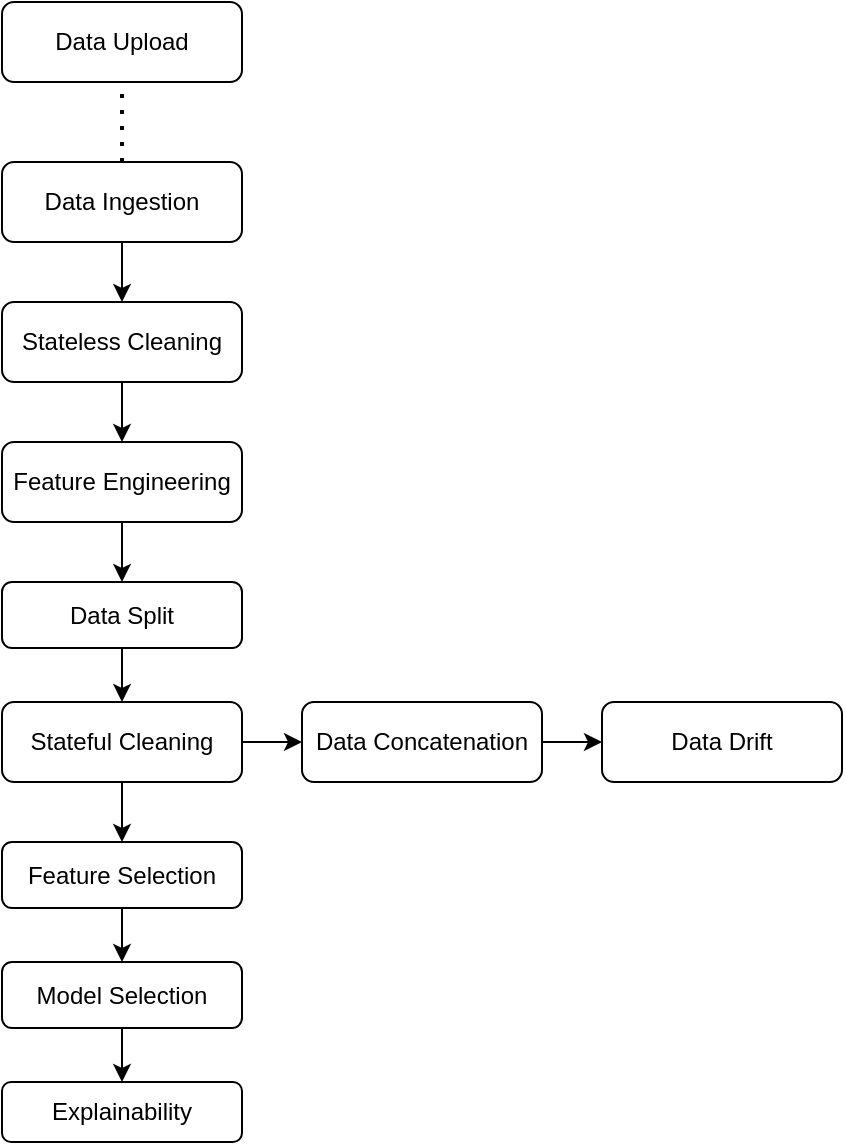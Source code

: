 <mxfile version="24.6.4" type="device">
  <diagram id="C5RBs43oDa-KdzZeNtuy" name="Page-1">
    <mxGraphModel dx="780" dy="544" grid="1" gridSize="10" guides="1" tooltips="1" connect="1" arrows="1" fold="1" page="1" pageScale="1" pageWidth="827" pageHeight="1169" math="0" shadow="0">
      <root>
        <mxCell id="WIyWlLk6GJQsqaUBKTNV-0" />
        <mxCell id="WIyWlLk6GJQsqaUBKTNV-1" parent="WIyWlLk6GJQsqaUBKTNV-0" />
        <mxCell id="8uDIln9DF6F3IYqOVExa-2" value="" style="edgeStyle=orthogonalEdgeStyle;rounded=0;orthogonalLoop=1;jettySize=auto;html=1;" edge="1" parent="WIyWlLk6GJQsqaUBKTNV-1" source="WIyWlLk6GJQsqaUBKTNV-11">
          <mxGeometry relative="1" as="geometry">
            <mxPoint x="220" y="170" as="targetPoint" />
          </mxGeometry>
        </mxCell>
        <mxCell id="WIyWlLk6GJQsqaUBKTNV-3" value="Data Ingestion" style="rounded=1;whiteSpace=wrap;html=1;fontSize=12;glass=0;strokeWidth=1;shadow=0;" parent="WIyWlLk6GJQsqaUBKTNV-1" vertex="1">
          <mxGeometry x="160" y="80" width="120" height="40" as="geometry" />
        </mxCell>
        <mxCell id="8uDIln9DF6F3IYqOVExa-3" value="" style="edgeStyle=orthogonalEdgeStyle;rounded=0;orthogonalLoop=1;jettySize=auto;html=1;" edge="1" parent="WIyWlLk6GJQsqaUBKTNV-1" source="WIyWlLk6GJQsqaUBKTNV-3" target="WIyWlLk6GJQsqaUBKTNV-11">
          <mxGeometry relative="1" as="geometry">
            <mxPoint x="220" y="120" as="sourcePoint" />
            <mxPoint x="220" y="170" as="targetPoint" />
          </mxGeometry>
        </mxCell>
        <mxCell id="8uDIln9DF6F3IYqOVExa-5" value="" style="edgeStyle=orthogonalEdgeStyle;rounded=0;orthogonalLoop=1;jettySize=auto;html=1;" edge="1" parent="WIyWlLk6GJQsqaUBKTNV-1" source="WIyWlLk6GJQsqaUBKTNV-11" target="8uDIln9DF6F3IYqOVExa-4">
          <mxGeometry relative="1" as="geometry" />
        </mxCell>
        <mxCell id="WIyWlLk6GJQsqaUBKTNV-11" value="Stateless Cleaning" style="rounded=1;whiteSpace=wrap;html=1;fontSize=12;glass=0;strokeWidth=1;shadow=0;" parent="WIyWlLk6GJQsqaUBKTNV-1" vertex="1">
          <mxGeometry x="160" y="150" width="120" height="40" as="geometry" />
        </mxCell>
        <mxCell id="8uDIln9DF6F3IYqOVExa-7" value="" style="edgeStyle=orthogonalEdgeStyle;rounded=0;orthogonalLoop=1;jettySize=auto;html=1;" edge="1" parent="WIyWlLk6GJQsqaUBKTNV-1" source="8uDIln9DF6F3IYqOVExa-4" target="8uDIln9DF6F3IYqOVExa-6">
          <mxGeometry relative="1" as="geometry" />
        </mxCell>
        <mxCell id="8uDIln9DF6F3IYqOVExa-4" value="Feature Engineering" style="rounded=1;whiteSpace=wrap;html=1;" vertex="1" parent="WIyWlLk6GJQsqaUBKTNV-1">
          <mxGeometry x="160" y="220" width="120" height="40" as="geometry" />
        </mxCell>
        <mxCell id="8uDIln9DF6F3IYqOVExa-9" value="" style="edgeStyle=orthogonalEdgeStyle;rounded=0;orthogonalLoop=1;jettySize=auto;html=1;" edge="1" parent="WIyWlLk6GJQsqaUBKTNV-1" source="8uDIln9DF6F3IYqOVExa-6" target="8uDIln9DF6F3IYqOVExa-8">
          <mxGeometry relative="1" as="geometry" />
        </mxCell>
        <mxCell id="8uDIln9DF6F3IYqOVExa-6" value="Data Split" style="rounded=1;whiteSpace=wrap;html=1;" vertex="1" parent="WIyWlLk6GJQsqaUBKTNV-1">
          <mxGeometry x="160" y="290" width="120" height="33" as="geometry" />
        </mxCell>
        <mxCell id="8uDIln9DF6F3IYqOVExa-11" value="" style="edgeStyle=orthogonalEdgeStyle;rounded=0;orthogonalLoop=1;jettySize=auto;html=1;" edge="1" parent="WIyWlLk6GJQsqaUBKTNV-1" source="8uDIln9DF6F3IYqOVExa-8" target="8uDIln9DF6F3IYqOVExa-10">
          <mxGeometry relative="1" as="geometry" />
        </mxCell>
        <mxCell id="8uDIln9DF6F3IYqOVExa-15" value="" style="edgeStyle=orthogonalEdgeStyle;rounded=0;orthogonalLoop=1;jettySize=auto;html=1;" edge="1" parent="WIyWlLk6GJQsqaUBKTNV-1" source="8uDIln9DF6F3IYqOVExa-8" target="8uDIln9DF6F3IYqOVExa-14">
          <mxGeometry relative="1" as="geometry" />
        </mxCell>
        <mxCell id="8uDIln9DF6F3IYqOVExa-8" value="Stateful Cleaning" style="rounded=1;whiteSpace=wrap;html=1;" vertex="1" parent="WIyWlLk6GJQsqaUBKTNV-1">
          <mxGeometry x="160" y="350" width="120" height="40" as="geometry" />
        </mxCell>
        <mxCell id="8uDIln9DF6F3IYqOVExa-13" value="" style="edgeStyle=orthogonalEdgeStyle;rounded=0;orthogonalLoop=1;jettySize=auto;html=1;" edge="1" parent="WIyWlLk6GJQsqaUBKTNV-1" source="8uDIln9DF6F3IYqOVExa-10" target="8uDIln9DF6F3IYqOVExa-12">
          <mxGeometry relative="1" as="geometry" />
        </mxCell>
        <mxCell id="8uDIln9DF6F3IYqOVExa-10" value="Feature Selection" style="rounded=1;whiteSpace=wrap;html=1;" vertex="1" parent="WIyWlLk6GJQsqaUBKTNV-1">
          <mxGeometry x="160" y="420" width="120" height="33" as="geometry" />
        </mxCell>
        <mxCell id="8uDIln9DF6F3IYqOVExa-23" value="" style="edgeStyle=orthogonalEdgeStyle;rounded=0;orthogonalLoop=1;jettySize=auto;html=1;" edge="1" parent="WIyWlLk6GJQsqaUBKTNV-1" source="8uDIln9DF6F3IYqOVExa-12" target="8uDIln9DF6F3IYqOVExa-22">
          <mxGeometry relative="1" as="geometry" />
        </mxCell>
        <mxCell id="8uDIln9DF6F3IYqOVExa-12" value="Model Selection" style="rounded=1;whiteSpace=wrap;html=1;" vertex="1" parent="WIyWlLk6GJQsqaUBKTNV-1">
          <mxGeometry x="160" y="480" width="120" height="33" as="geometry" />
        </mxCell>
        <mxCell id="8uDIln9DF6F3IYqOVExa-14" value="Data Concatenation" style="rounded=1;whiteSpace=wrap;html=1;" vertex="1" parent="WIyWlLk6GJQsqaUBKTNV-1">
          <mxGeometry x="310" y="350" width="120" height="40" as="geometry" />
        </mxCell>
        <mxCell id="8uDIln9DF6F3IYqOVExa-18" value="" style="edgeStyle=orthogonalEdgeStyle;rounded=0;orthogonalLoop=1;jettySize=auto;html=1;" edge="1" parent="WIyWlLk6GJQsqaUBKTNV-1" source="8uDIln9DF6F3IYqOVExa-14" target="8uDIln9DF6F3IYqOVExa-19">
          <mxGeometry relative="1" as="geometry">
            <mxPoint x="460" y="370" as="sourcePoint" />
            <mxPoint x="520" y="338" as="targetPoint" />
          </mxGeometry>
        </mxCell>
        <mxCell id="8uDIln9DF6F3IYqOVExa-19" value="Data Drift" style="rounded=1;whiteSpace=wrap;html=1;" vertex="1" parent="WIyWlLk6GJQsqaUBKTNV-1">
          <mxGeometry x="460" y="350" width="120" height="40" as="geometry" />
        </mxCell>
        <mxCell id="8uDIln9DF6F3IYqOVExa-22" value="Explainability" style="rounded=1;whiteSpace=wrap;html=1;" vertex="1" parent="WIyWlLk6GJQsqaUBKTNV-1">
          <mxGeometry x="160" y="540" width="120" height="30" as="geometry" />
        </mxCell>
        <mxCell id="8uDIln9DF6F3IYqOVExa-24" value="Data Upload" style="rounded=1;whiteSpace=wrap;html=1;" vertex="1" parent="WIyWlLk6GJQsqaUBKTNV-1">
          <mxGeometry x="160" width="120" height="40" as="geometry" />
        </mxCell>
        <mxCell id="8uDIln9DF6F3IYqOVExa-25" value="" style="endArrow=none;dashed=1;html=1;dashPattern=1 3;strokeWidth=2;rounded=0;entryX=0.5;entryY=1;entryDx=0;entryDy=0;exitX=0.5;exitY=0;exitDx=0;exitDy=0;" edge="1" parent="WIyWlLk6GJQsqaUBKTNV-1" source="WIyWlLk6GJQsqaUBKTNV-3" target="8uDIln9DF6F3IYqOVExa-24">
          <mxGeometry width="50" height="50" relative="1" as="geometry">
            <mxPoint x="380" y="170" as="sourcePoint" />
            <mxPoint x="430" y="120" as="targetPoint" />
          </mxGeometry>
        </mxCell>
      </root>
    </mxGraphModel>
  </diagram>
</mxfile>
